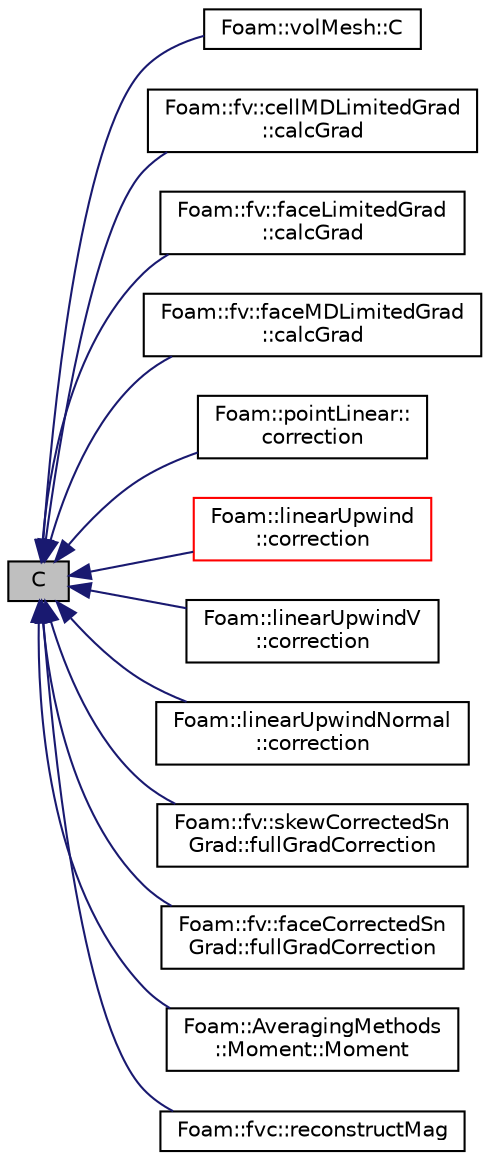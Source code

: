 digraph "C"
{
  bgcolor="transparent";
  edge [fontname="Helvetica",fontsize="10",labelfontname="Helvetica",labelfontsize="10"];
  node [fontname="Helvetica",fontsize="10",shape=record];
  rankdir="LR";
  Node1 [label="C",height=0.2,width=0.4,color="black", fillcolor="grey75", style="filled" fontcolor="black"];
  Node1 -> Node2 [dir="back",color="midnightblue",fontsize="10",style="solid",fontname="Helvetica"];
  Node2 [label="Foam::volMesh::C",height=0.2,width=0.4,color="black",URL="$classFoam_1_1volMesh.html#a64a2623814a51eee0128e892b821e8e6",tooltip="Return cell centres. "];
  Node1 -> Node3 [dir="back",color="midnightblue",fontsize="10",style="solid",fontname="Helvetica"];
  Node3 [label="Foam::fv::cellMDLimitedGrad\l::calcGrad",height=0.2,width=0.4,color="black",URL="$classFoam_1_1fv_1_1cellMDLimitedGrad.html#a407cbc6dd7a58b7675a05977b4cbed53"];
  Node1 -> Node4 [dir="back",color="midnightblue",fontsize="10",style="solid",fontname="Helvetica"];
  Node4 [label="Foam::fv::faceLimitedGrad\l::calcGrad",height=0.2,width=0.4,color="black",URL="$classFoam_1_1fv_1_1faceLimitedGrad.html#a407cbc6dd7a58b7675a05977b4cbed53"];
  Node1 -> Node5 [dir="back",color="midnightblue",fontsize="10",style="solid",fontname="Helvetica"];
  Node5 [label="Foam::fv::faceMDLimitedGrad\l::calcGrad",height=0.2,width=0.4,color="black",URL="$classFoam_1_1fv_1_1faceMDLimitedGrad.html#a407cbc6dd7a58b7675a05977b4cbed53"];
  Node1 -> Node6 [dir="back",color="midnightblue",fontsize="10",style="solid",fontname="Helvetica"];
  Node6 [label="Foam::pointLinear::\lcorrection",height=0.2,width=0.4,color="black",URL="$classFoam_1_1pointLinear.html#a71944945191a35be21d9ab3b37c3170c",tooltip="Return the explicit correction to the face-interpolate. "];
  Node1 -> Node7 [dir="back",color="midnightblue",fontsize="10",style="solid",fontname="Helvetica"];
  Node7 [label="Foam::linearUpwind\l::correction",height=0.2,width=0.4,color="red",URL="$classFoam_1_1linearUpwind.html#ad5f4a5d3bc1173cf56b1283cdea2e418",tooltip="Return the explicit correction to the face-interpolate. "];
  Node1 -> Node8 [dir="back",color="midnightblue",fontsize="10",style="solid",fontname="Helvetica"];
  Node8 [label="Foam::linearUpwindV\l::correction",height=0.2,width=0.4,color="black",URL="$classFoam_1_1linearUpwindV.html#ad5f4a5d3bc1173cf56b1283cdea2e418",tooltip="Return the explicit correction to the face-interpolate. "];
  Node1 -> Node9 [dir="back",color="midnightblue",fontsize="10",style="solid",fontname="Helvetica"];
  Node9 [label="Foam::linearUpwindNormal\l::correction",height=0.2,width=0.4,color="black",URL="$classFoam_1_1linearUpwindNormal.html#ad5f4a5d3bc1173cf56b1283cdea2e418",tooltip="Return the explicit correction to the face-interpolate. "];
  Node1 -> Node10 [dir="back",color="midnightblue",fontsize="10",style="solid",fontname="Helvetica"];
  Node10 [label="Foam::fv::skewCorrectedSn\lGrad::fullGradCorrection",height=0.2,width=0.4,color="black",URL="$classFoam_1_1fv_1_1skewCorrectedSnGrad.html#a1d818a559677e63f3aa628f1787133ce",tooltip="Return the explicit correction to the skewCorrectedSnGrad for the given field using the gradient of t..."];
  Node1 -> Node11 [dir="back",color="midnightblue",fontsize="10",style="solid",fontname="Helvetica"];
  Node11 [label="Foam::fv::faceCorrectedSn\lGrad::fullGradCorrection",height=0.2,width=0.4,color="black",URL="$classFoam_1_1fv_1_1faceCorrectedSnGrad.html#a1d818a559677e63f3aa628f1787133ce",tooltip="Return the explicit correction to the faceCorrectedSnGrad. "];
  Node1 -> Node12 [dir="back",color="midnightblue",fontsize="10",style="solid",fontname="Helvetica"];
  Node12 [label="Foam::AveragingMethods\l::Moment::Moment",height=0.2,width=0.4,color="black",URL="$classFoam_1_1AveragingMethods_1_1Moment.html#a9aaf777932fca7644bb6f00f3a2b8749",tooltip="Constructors. "];
  Node1 -> Node13 [dir="back",color="midnightblue",fontsize="10",style="solid",fontname="Helvetica"];
  Node13 [label="Foam::fvc::reconstructMag",height=0.2,width=0.4,color="black",URL="$namespaceFoam_1_1fvc.html#a29cdad91ee3fc2ac251ac2b4872557da"];
}
